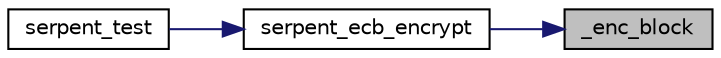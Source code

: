 digraph "_enc_block"
{
 // LATEX_PDF_SIZE
  edge [fontname="Helvetica",fontsize="10",labelfontname="Helvetica",labelfontsize="10"];
  node [fontname="Helvetica",fontsize="10",shape=record];
  rankdir="RL";
  Node5 [label="_enc_block",height=0.2,width=0.4,color="black", fillcolor="grey75", style="filled", fontcolor="black",tooltip=" "];
  Node5 -> Node6 [dir="back",color="midnightblue",fontsize="10",style="solid"];
  Node6 [label="serpent_ecb_encrypt",height=0.2,width=0.4,color="black", fillcolor="white", style="filled",URL="$serpent_8c.html#ab8c192997dc75850afe136b72d39a0f2",tooltip=" "];
  Node6 -> Node7 [dir="back",color="midnightblue",fontsize="10",style="solid"];
  Node7 [label="serpent_test",height=0.2,width=0.4,color="black", fillcolor="white", style="filled",URL="$serpent_8c.html#ace09100764d8412de97886d82f794e03",tooltip=" "];
}
